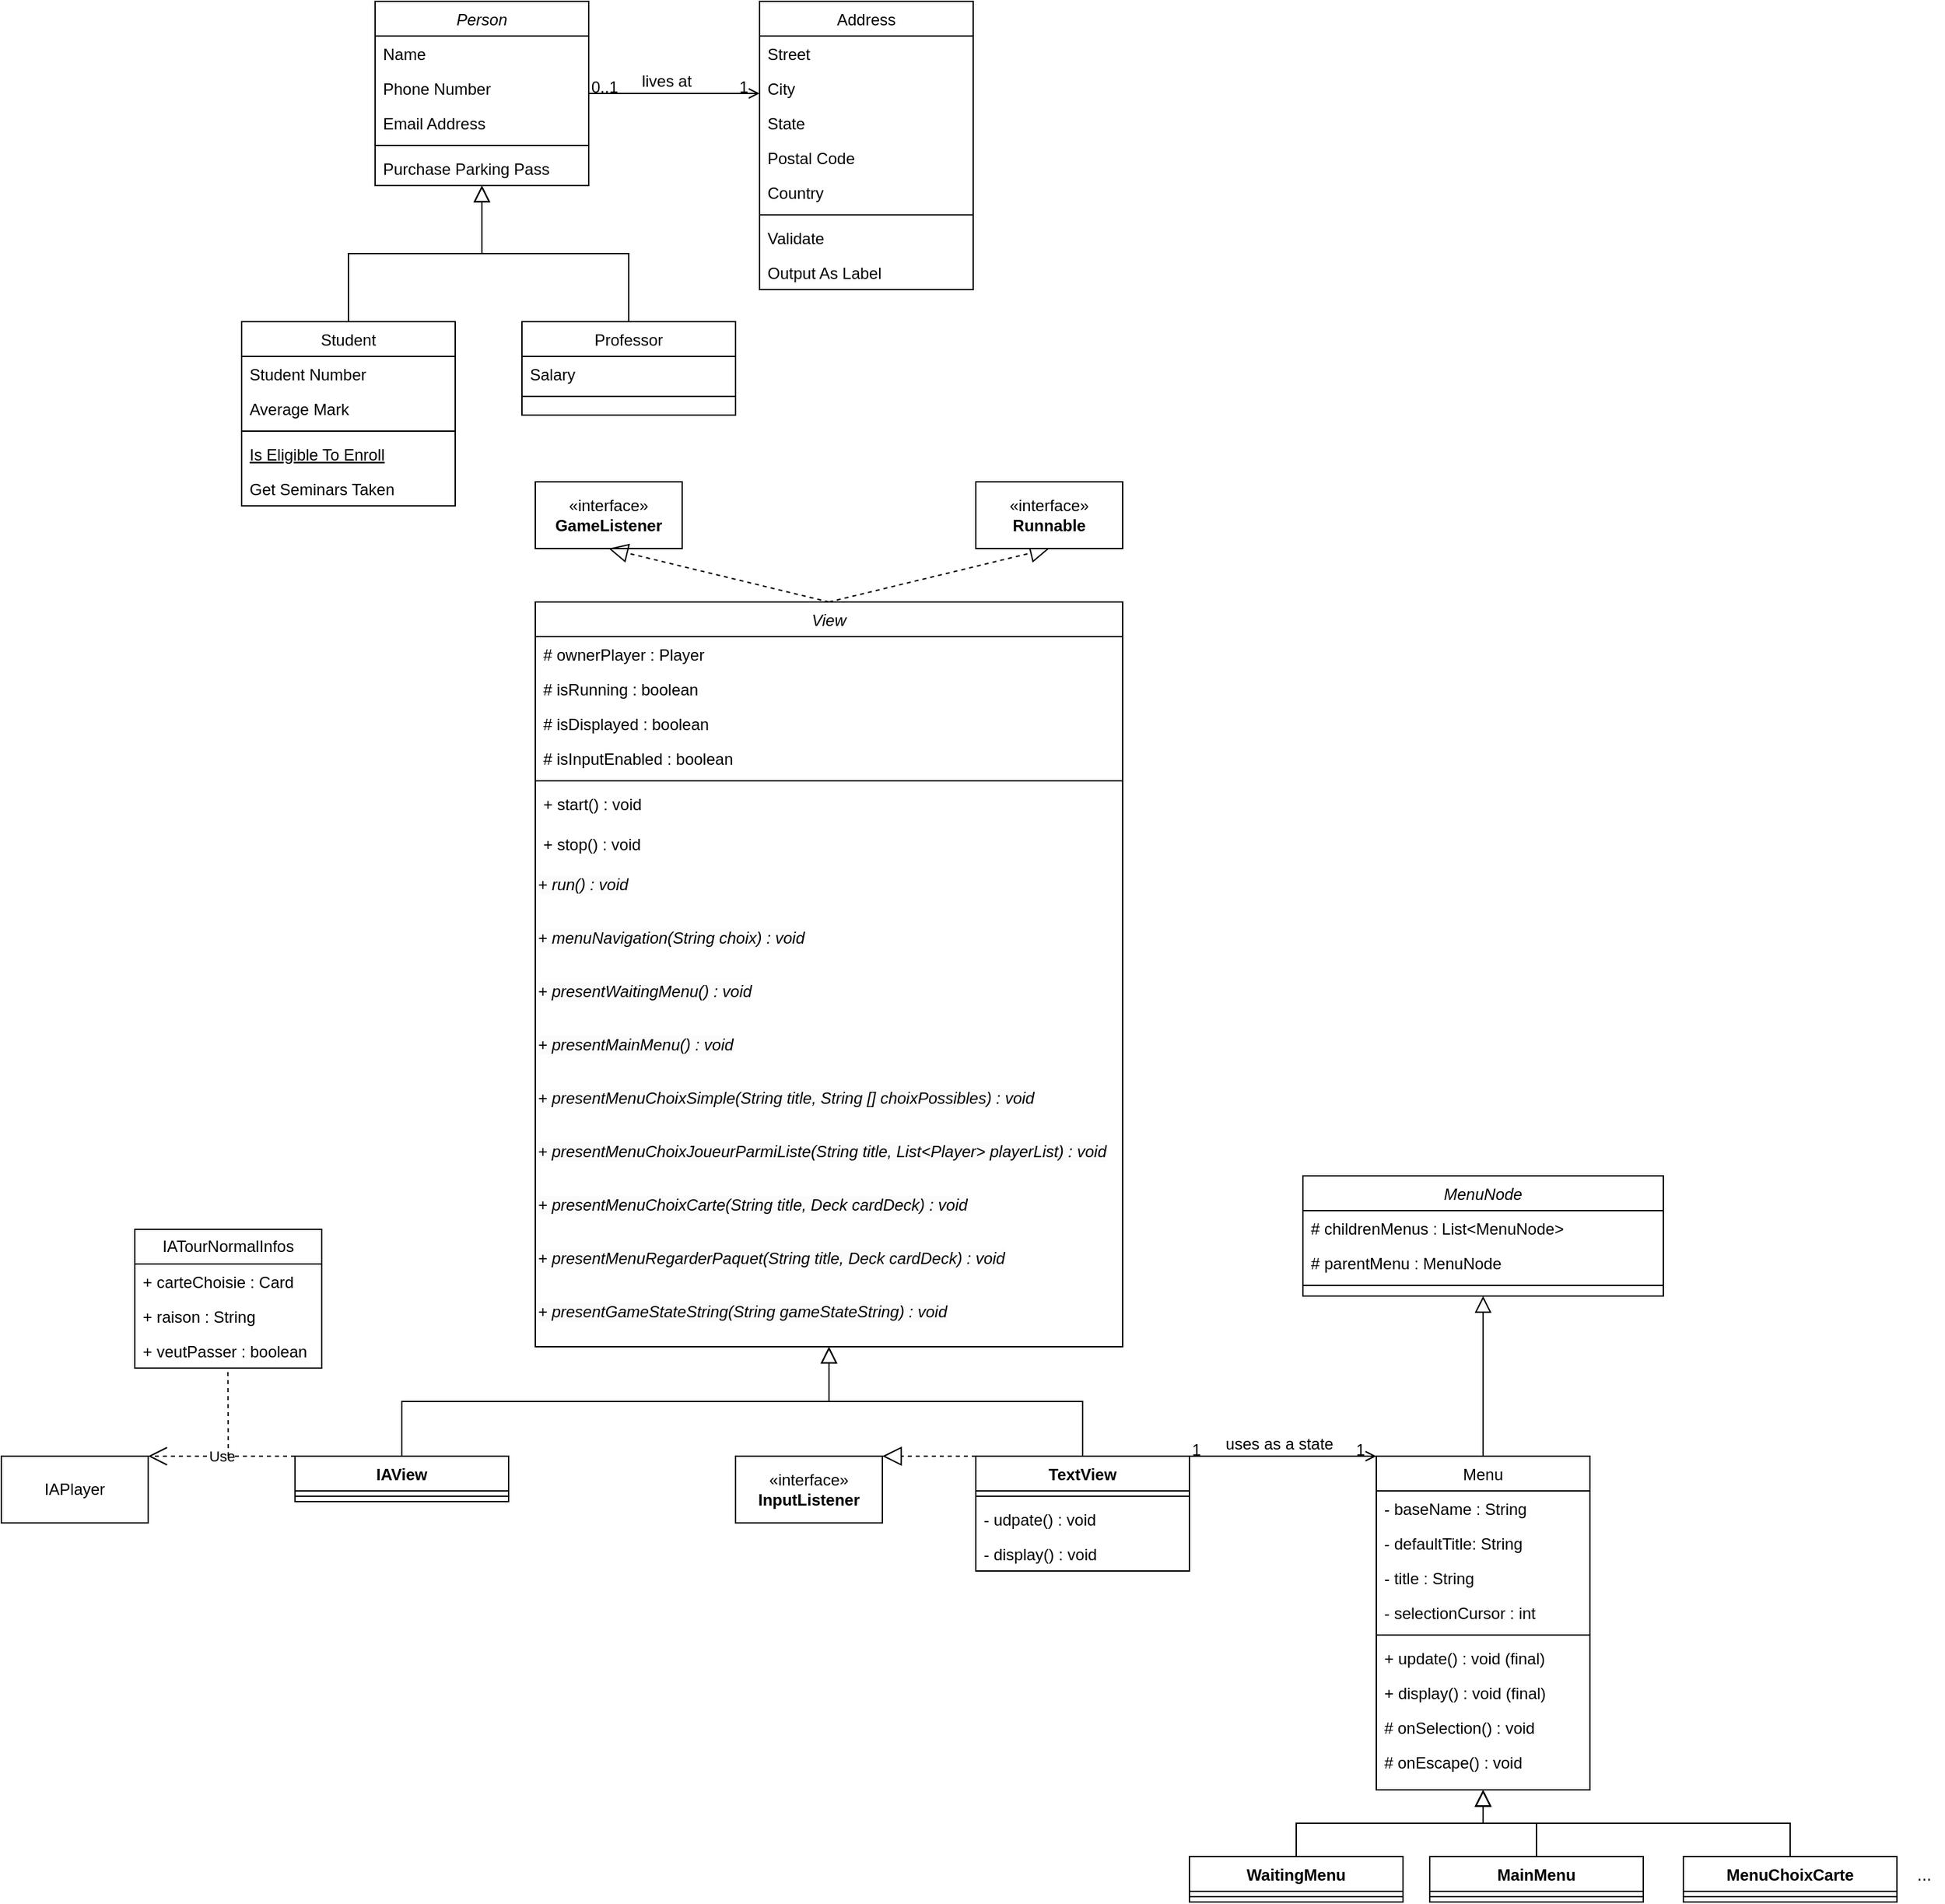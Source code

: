 <mxfile version="22.1.21" type="github">
  <diagram id="C5RBs43oDa-KdzZeNtuy" name="Page-1">
    <mxGraphModel dx="1339" dy="1428" grid="1" gridSize="10" guides="1" tooltips="1" connect="1" arrows="1" fold="1" page="1" pageScale="1" pageWidth="827" pageHeight="1169" math="0" shadow="0">
      <root>
        <mxCell id="WIyWlLk6GJQsqaUBKTNV-0" />
        <mxCell id="WIyWlLk6GJQsqaUBKTNV-1" parent="WIyWlLk6GJQsqaUBKTNV-0" />
        <mxCell id="zkfFHV4jXpPFQw0GAbJ--0" value="Person" style="swimlane;fontStyle=2;align=center;verticalAlign=top;childLayout=stackLayout;horizontal=1;startSize=26;horizontalStack=0;resizeParent=1;resizeLast=0;collapsible=1;marginBottom=0;rounded=0;shadow=0;strokeWidth=1;" parent="WIyWlLk6GJQsqaUBKTNV-1" vertex="1">
          <mxGeometry x="190" y="-250" width="160" height="138" as="geometry">
            <mxRectangle x="230" y="140" width="160" height="26" as="alternateBounds" />
          </mxGeometry>
        </mxCell>
        <mxCell id="zkfFHV4jXpPFQw0GAbJ--1" value="Name" style="text;align=left;verticalAlign=top;spacingLeft=4;spacingRight=4;overflow=hidden;rotatable=0;points=[[0,0.5],[1,0.5]];portConstraint=eastwest;" parent="zkfFHV4jXpPFQw0GAbJ--0" vertex="1">
          <mxGeometry y="26" width="160" height="26" as="geometry" />
        </mxCell>
        <mxCell id="zkfFHV4jXpPFQw0GAbJ--2" value="Phone Number" style="text;align=left;verticalAlign=top;spacingLeft=4;spacingRight=4;overflow=hidden;rotatable=0;points=[[0,0.5],[1,0.5]];portConstraint=eastwest;rounded=0;shadow=0;html=0;" parent="zkfFHV4jXpPFQw0GAbJ--0" vertex="1">
          <mxGeometry y="52" width="160" height="26" as="geometry" />
        </mxCell>
        <mxCell id="zkfFHV4jXpPFQw0GAbJ--3" value="Email Address" style="text;align=left;verticalAlign=top;spacingLeft=4;spacingRight=4;overflow=hidden;rotatable=0;points=[[0,0.5],[1,0.5]];portConstraint=eastwest;rounded=0;shadow=0;html=0;" parent="zkfFHV4jXpPFQw0GAbJ--0" vertex="1">
          <mxGeometry y="78" width="160" height="26" as="geometry" />
        </mxCell>
        <mxCell id="zkfFHV4jXpPFQw0GAbJ--4" value="" style="line;html=1;strokeWidth=1;align=left;verticalAlign=middle;spacingTop=-1;spacingLeft=3;spacingRight=3;rotatable=0;labelPosition=right;points=[];portConstraint=eastwest;" parent="zkfFHV4jXpPFQw0GAbJ--0" vertex="1">
          <mxGeometry y="104" width="160" height="8" as="geometry" />
        </mxCell>
        <mxCell id="zkfFHV4jXpPFQw0GAbJ--5" value="Purchase Parking Pass" style="text;align=left;verticalAlign=top;spacingLeft=4;spacingRight=4;overflow=hidden;rotatable=0;points=[[0,0.5],[1,0.5]];portConstraint=eastwest;" parent="zkfFHV4jXpPFQw0GAbJ--0" vertex="1">
          <mxGeometry y="112" width="160" height="26" as="geometry" />
        </mxCell>
        <mxCell id="zkfFHV4jXpPFQw0GAbJ--6" value="Student" style="swimlane;fontStyle=0;align=center;verticalAlign=top;childLayout=stackLayout;horizontal=1;startSize=26;horizontalStack=0;resizeParent=1;resizeLast=0;collapsible=1;marginBottom=0;rounded=0;shadow=0;strokeWidth=1;" parent="WIyWlLk6GJQsqaUBKTNV-1" vertex="1">
          <mxGeometry x="90" y="-10" width="160" height="138" as="geometry">
            <mxRectangle x="130" y="380" width="160" height="26" as="alternateBounds" />
          </mxGeometry>
        </mxCell>
        <mxCell id="zkfFHV4jXpPFQw0GAbJ--7" value="Student Number" style="text;align=left;verticalAlign=top;spacingLeft=4;spacingRight=4;overflow=hidden;rotatable=0;points=[[0,0.5],[1,0.5]];portConstraint=eastwest;" parent="zkfFHV4jXpPFQw0GAbJ--6" vertex="1">
          <mxGeometry y="26" width="160" height="26" as="geometry" />
        </mxCell>
        <mxCell id="zkfFHV4jXpPFQw0GAbJ--8" value="Average Mark" style="text;align=left;verticalAlign=top;spacingLeft=4;spacingRight=4;overflow=hidden;rotatable=0;points=[[0,0.5],[1,0.5]];portConstraint=eastwest;rounded=0;shadow=0;html=0;" parent="zkfFHV4jXpPFQw0GAbJ--6" vertex="1">
          <mxGeometry y="52" width="160" height="26" as="geometry" />
        </mxCell>
        <mxCell id="zkfFHV4jXpPFQw0GAbJ--9" value="" style="line;html=1;strokeWidth=1;align=left;verticalAlign=middle;spacingTop=-1;spacingLeft=3;spacingRight=3;rotatable=0;labelPosition=right;points=[];portConstraint=eastwest;" parent="zkfFHV4jXpPFQw0GAbJ--6" vertex="1">
          <mxGeometry y="78" width="160" height="8" as="geometry" />
        </mxCell>
        <mxCell id="zkfFHV4jXpPFQw0GAbJ--10" value="Is Eligible To Enroll" style="text;align=left;verticalAlign=top;spacingLeft=4;spacingRight=4;overflow=hidden;rotatable=0;points=[[0,0.5],[1,0.5]];portConstraint=eastwest;fontStyle=4" parent="zkfFHV4jXpPFQw0GAbJ--6" vertex="1">
          <mxGeometry y="86" width="160" height="26" as="geometry" />
        </mxCell>
        <mxCell id="zkfFHV4jXpPFQw0GAbJ--11" value="Get Seminars Taken" style="text;align=left;verticalAlign=top;spacingLeft=4;spacingRight=4;overflow=hidden;rotatable=0;points=[[0,0.5],[1,0.5]];portConstraint=eastwest;" parent="zkfFHV4jXpPFQw0GAbJ--6" vertex="1">
          <mxGeometry y="112" width="160" height="26" as="geometry" />
        </mxCell>
        <mxCell id="zkfFHV4jXpPFQw0GAbJ--12" value="" style="endArrow=block;endSize=10;endFill=0;shadow=0;strokeWidth=1;rounded=0;edgeStyle=elbowEdgeStyle;elbow=vertical;" parent="WIyWlLk6GJQsqaUBKTNV-1" source="zkfFHV4jXpPFQw0GAbJ--6" target="zkfFHV4jXpPFQw0GAbJ--0" edge="1">
          <mxGeometry width="160" relative="1" as="geometry">
            <mxPoint x="170" y="-167" as="sourcePoint" />
            <mxPoint x="170" y="-167" as="targetPoint" />
          </mxGeometry>
        </mxCell>
        <mxCell id="zkfFHV4jXpPFQw0GAbJ--13" value="Professor" style="swimlane;fontStyle=0;align=center;verticalAlign=top;childLayout=stackLayout;horizontal=1;startSize=26;horizontalStack=0;resizeParent=1;resizeLast=0;collapsible=1;marginBottom=0;rounded=0;shadow=0;strokeWidth=1;" parent="WIyWlLk6GJQsqaUBKTNV-1" vertex="1">
          <mxGeometry x="300" y="-10" width="160" height="70" as="geometry">
            <mxRectangle x="340" y="380" width="170" height="26" as="alternateBounds" />
          </mxGeometry>
        </mxCell>
        <mxCell id="zkfFHV4jXpPFQw0GAbJ--14" value="Salary" style="text;align=left;verticalAlign=top;spacingLeft=4;spacingRight=4;overflow=hidden;rotatable=0;points=[[0,0.5],[1,0.5]];portConstraint=eastwest;" parent="zkfFHV4jXpPFQw0GAbJ--13" vertex="1">
          <mxGeometry y="26" width="160" height="26" as="geometry" />
        </mxCell>
        <mxCell id="zkfFHV4jXpPFQw0GAbJ--15" value="" style="line;html=1;strokeWidth=1;align=left;verticalAlign=middle;spacingTop=-1;spacingLeft=3;spacingRight=3;rotatable=0;labelPosition=right;points=[];portConstraint=eastwest;" parent="zkfFHV4jXpPFQw0GAbJ--13" vertex="1">
          <mxGeometry y="52" width="160" height="8" as="geometry" />
        </mxCell>
        <mxCell id="zkfFHV4jXpPFQw0GAbJ--16" value="" style="endArrow=block;endSize=10;endFill=0;shadow=0;strokeWidth=1;rounded=0;edgeStyle=elbowEdgeStyle;elbow=vertical;" parent="WIyWlLk6GJQsqaUBKTNV-1" source="zkfFHV4jXpPFQw0GAbJ--13" target="zkfFHV4jXpPFQw0GAbJ--0" edge="1">
          <mxGeometry width="160" relative="1" as="geometry">
            <mxPoint x="180" y="3" as="sourcePoint" />
            <mxPoint x="280" y="-99" as="targetPoint" />
          </mxGeometry>
        </mxCell>
        <mxCell id="zkfFHV4jXpPFQw0GAbJ--17" value="Address" style="swimlane;fontStyle=0;align=center;verticalAlign=top;childLayout=stackLayout;horizontal=1;startSize=26;horizontalStack=0;resizeParent=1;resizeLast=0;collapsible=1;marginBottom=0;rounded=0;shadow=0;strokeWidth=1;" parent="WIyWlLk6GJQsqaUBKTNV-1" vertex="1">
          <mxGeometry x="478" y="-250" width="160" height="216" as="geometry">
            <mxRectangle x="508" y="120" width="160" height="26" as="alternateBounds" />
          </mxGeometry>
        </mxCell>
        <mxCell id="zkfFHV4jXpPFQw0GAbJ--18" value="Street" style="text;align=left;verticalAlign=top;spacingLeft=4;spacingRight=4;overflow=hidden;rotatable=0;points=[[0,0.5],[1,0.5]];portConstraint=eastwest;" parent="zkfFHV4jXpPFQw0GAbJ--17" vertex="1">
          <mxGeometry y="26" width="160" height="26" as="geometry" />
        </mxCell>
        <mxCell id="zkfFHV4jXpPFQw0GAbJ--19" value="City" style="text;align=left;verticalAlign=top;spacingLeft=4;spacingRight=4;overflow=hidden;rotatable=0;points=[[0,0.5],[1,0.5]];portConstraint=eastwest;rounded=0;shadow=0;html=0;" parent="zkfFHV4jXpPFQw0GAbJ--17" vertex="1">
          <mxGeometry y="52" width="160" height="26" as="geometry" />
        </mxCell>
        <mxCell id="zkfFHV4jXpPFQw0GAbJ--20" value="State" style="text;align=left;verticalAlign=top;spacingLeft=4;spacingRight=4;overflow=hidden;rotatable=0;points=[[0,0.5],[1,0.5]];portConstraint=eastwest;rounded=0;shadow=0;html=0;" parent="zkfFHV4jXpPFQw0GAbJ--17" vertex="1">
          <mxGeometry y="78" width="160" height="26" as="geometry" />
        </mxCell>
        <mxCell id="zkfFHV4jXpPFQw0GAbJ--21" value="Postal Code" style="text;align=left;verticalAlign=top;spacingLeft=4;spacingRight=4;overflow=hidden;rotatable=0;points=[[0,0.5],[1,0.5]];portConstraint=eastwest;rounded=0;shadow=0;html=0;" parent="zkfFHV4jXpPFQw0GAbJ--17" vertex="1">
          <mxGeometry y="104" width="160" height="26" as="geometry" />
        </mxCell>
        <mxCell id="zkfFHV4jXpPFQw0GAbJ--22" value="Country" style="text;align=left;verticalAlign=top;spacingLeft=4;spacingRight=4;overflow=hidden;rotatable=0;points=[[0,0.5],[1,0.5]];portConstraint=eastwest;rounded=0;shadow=0;html=0;" parent="zkfFHV4jXpPFQw0GAbJ--17" vertex="1">
          <mxGeometry y="130" width="160" height="26" as="geometry" />
        </mxCell>
        <mxCell id="zkfFHV4jXpPFQw0GAbJ--23" value="" style="line;html=1;strokeWidth=1;align=left;verticalAlign=middle;spacingTop=-1;spacingLeft=3;spacingRight=3;rotatable=0;labelPosition=right;points=[];portConstraint=eastwest;" parent="zkfFHV4jXpPFQw0GAbJ--17" vertex="1">
          <mxGeometry y="156" width="160" height="8" as="geometry" />
        </mxCell>
        <mxCell id="zkfFHV4jXpPFQw0GAbJ--24" value="Validate" style="text;align=left;verticalAlign=top;spacingLeft=4;spacingRight=4;overflow=hidden;rotatable=0;points=[[0,0.5],[1,0.5]];portConstraint=eastwest;" parent="zkfFHV4jXpPFQw0GAbJ--17" vertex="1">
          <mxGeometry y="164" width="160" height="26" as="geometry" />
        </mxCell>
        <mxCell id="zkfFHV4jXpPFQw0GAbJ--25" value="Output As Label" style="text;align=left;verticalAlign=top;spacingLeft=4;spacingRight=4;overflow=hidden;rotatable=0;points=[[0,0.5],[1,0.5]];portConstraint=eastwest;" parent="zkfFHV4jXpPFQw0GAbJ--17" vertex="1">
          <mxGeometry y="190" width="160" height="26" as="geometry" />
        </mxCell>
        <mxCell id="zkfFHV4jXpPFQw0GAbJ--26" value="" style="endArrow=open;shadow=0;strokeWidth=1;rounded=0;endFill=1;edgeStyle=elbowEdgeStyle;elbow=vertical;" parent="WIyWlLk6GJQsqaUBKTNV-1" source="zkfFHV4jXpPFQw0GAbJ--0" target="zkfFHV4jXpPFQw0GAbJ--17" edge="1">
          <mxGeometry x="0.5" y="41" relative="1" as="geometry">
            <mxPoint x="350" y="-178" as="sourcePoint" />
            <mxPoint x="510" y="-178" as="targetPoint" />
            <mxPoint x="-40" y="32" as="offset" />
          </mxGeometry>
        </mxCell>
        <mxCell id="zkfFHV4jXpPFQw0GAbJ--27" value="0..1" style="resizable=0;align=left;verticalAlign=bottom;labelBackgroundColor=none;fontSize=12;" parent="zkfFHV4jXpPFQw0GAbJ--26" connectable="0" vertex="1">
          <mxGeometry x="-1" relative="1" as="geometry">
            <mxPoint y="4" as="offset" />
          </mxGeometry>
        </mxCell>
        <mxCell id="zkfFHV4jXpPFQw0GAbJ--28" value="1" style="resizable=0;align=right;verticalAlign=bottom;labelBackgroundColor=none;fontSize=12;" parent="zkfFHV4jXpPFQw0GAbJ--26" connectable="0" vertex="1">
          <mxGeometry x="1" relative="1" as="geometry">
            <mxPoint x="-7" y="4" as="offset" />
          </mxGeometry>
        </mxCell>
        <mxCell id="zkfFHV4jXpPFQw0GAbJ--29" value="lives at" style="text;html=1;resizable=0;points=[];;align=center;verticalAlign=middle;labelBackgroundColor=none;rounded=0;shadow=0;strokeWidth=1;fontSize=12;" parent="zkfFHV4jXpPFQw0GAbJ--26" vertex="1" connectable="0">
          <mxGeometry x="0.5" y="49" relative="1" as="geometry">
            <mxPoint x="-38" y="40" as="offset" />
          </mxGeometry>
        </mxCell>
        <mxCell id="An23495SZsUz7m05WJFP-15" value="View" style="swimlane;fontStyle=2;align=center;verticalAlign=top;childLayout=stackLayout;horizontal=1;startSize=26;horizontalStack=0;resizeParent=1;resizeLast=0;collapsible=1;marginBottom=0;rounded=0;shadow=0;strokeWidth=1;" vertex="1" parent="WIyWlLk6GJQsqaUBKTNV-1">
          <mxGeometry x="310" y="200" width="440" height="558" as="geometry">
            <mxRectangle x="230" y="140" width="160" height="26" as="alternateBounds" />
          </mxGeometry>
        </mxCell>
        <mxCell id="An23495SZsUz7m05WJFP-16" value="# ownerPlayer : Player" style="text;align=left;verticalAlign=top;spacingLeft=4;spacingRight=4;overflow=hidden;rotatable=0;points=[[0,0.5],[1,0.5]];portConstraint=eastwest;" vertex="1" parent="An23495SZsUz7m05WJFP-15">
          <mxGeometry y="26" width="440" height="26" as="geometry" />
        </mxCell>
        <mxCell id="An23495SZsUz7m05WJFP-17" value="# isRunning : boolean&#xa;" style="text;align=left;verticalAlign=top;spacingLeft=4;spacingRight=4;overflow=hidden;rotatable=0;points=[[0,0.5],[1,0.5]];portConstraint=eastwest;rounded=0;shadow=0;html=0;" vertex="1" parent="An23495SZsUz7m05WJFP-15">
          <mxGeometry y="52" width="440" height="26" as="geometry" />
        </mxCell>
        <mxCell id="An23495SZsUz7m05WJFP-18" value="# isDisplayed : boolean" style="text;align=left;verticalAlign=top;spacingLeft=4;spacingRight=4;overflow=hidden;rotatable=0;points=[[0,0.5],[1,0.5]];portConstraint=eastwest;rounded=0;shadow=0;html=0;" vertex="1" parent="An23495SZsUz7m05WJFP-15">
          <mxGeometry y="78" width="440" height="26" as="geometry" />
        </mxCell>
        <mxCell id="An23495SZsUz7m05WJFP-26" value="# isInputEnabled : boolean" style="text;align=left;verticalAlign=top;spacingLeft=4;spacingRight=4;overflow=hidden;rotatable=0;points=[[0,0.5],[1,0.5]];portConstraint=eastwest;rounded=0;shadow=0;html=0;" vertex="1" parent="An23495SZsUz7m05WJFP-15">
          <mxGeometry y="104" width="440" height="26" as="geometry" />
        </mxCell>
        <mxCell id="An23495SZsUz7m05WJFP-19" value="" style="line;html=1;strokeWidth=1;align=left;verticalAlign=middle;spacingTop=-1;spacingLeft=3;spacingRight=3;rotatable=0;labelPosition=right;points=[];portConstraint=eastwest;" vertex="1" parent="An23495SZsUz7m05WJFP-15">
          <mxGeometry y="130" width="440" height="8" as="geometry" />
        </mxCell>
        <mxCell id="An23495SZsUz7m05WJFP-20" value="+ start() : void" style="text;align=left;verticalAlign=top;spacingLeft=4;spacingRight=4;overflow=hidden;rotatable=0;points=[[0,0.5],[1,0.5]];portConstraint=eastwest;" vertex="1" parent="An23495SZsUz7m05WJFP-15">
          <mxGeometry y="138" width="440" height="30" as="geometry" />
        </mxCell>
        <mxCell id="An23495SZsUz7m05WJFP-27" value="+ stop() : void" style="text;align=left;verticalAlign=top;spacingLeft=4;spacingRight=4;overflow=hidden;rotatable=0;points=[[0,0.5],[1,0.5]];portConstraint=eastwest;" vertex="1" parent="An23495SZsUz7m05WJFP-15">
          <mxGeometry y="168" width="440" height="30" as="geometry" />
        </mxCell>
        <mxCell id="An23495SZsUz7m05WJFP-28" value="&lt;span style=&quot;color: rgb(0, 0, 0); font-family: Helvetica; font-size: 12px; font-variant-ligatures: normal; font-variant-caps: normal; font-weight: 400; letter-spacing: normal; orphans: 2; text-align: left; text-indent: 0px; text-transform: none; widows: 2; word-spacing: 0px; -webkit-text-stroke-width: 0px; background-color: rgb(251, 251, 251); text-decoration-thickness: initial; text-decoration-style: initial; text-decoration-color: initial; float: none; display: inline !important;&quot;&gt;&lt;i&gt;+ run() : void&lt;/i&gt;&lt;/span&gt;" style="text;whiteSpace=wrap;html=1;" vertex="1" parent="An23495SZsUz7m05WJFP-15">
          <mxGeometry y="198" width="440" height="40" as="geometry" />
        </mxCell>
        <mxCell id="An23495SZsUz7m05WJFP-29" value="&lt;span style=&quot;color: rgb(0, 0, 0); font-family: Helvetica; font-size: 12px; font-variant-ligatures: normal; font-variant-caps: normal; font-weight: 400; letter-spacing: normal; orphans: 2; text-align: left; text-indent: 0px; text-transform: none; widows: 2; word-spacing: 0px; -webkit-text-stroke-width: 0px; background-color: rgb(251, 251, 251); text-decoration-thickness: initial; text-decoration-style: initial; text-decoration-color: initial; float: none; display: inline !important;&quot;&gt;&lt;i&gt;+ menuNavigation(String choix) :&amp;nbsp;void&lt;/i&gt;&lt;/span&gt;" style="text;whiteSpace=wrap;html=1;" vertex="1" parent="An23495SZsUz7m05WJFP-15">
          <mxGeometry y="238" width="440" height="40" as="geometry" />
        </mxCell>
        <mxCell id="An23495SZsUz7m05WJFP-30" value="&lt;span style=&quot;color: rgb(0, 0, 0); font-family: Helvetica; font-size: 12px; font-variant-ligatures: normal; font-variant-caps: normal; font-weight: 400; letter-spacing: normal; orphans: 2; text-align: left; text-indent: 0px; text-transform: none; widows: 2; word-spacing: 0px; -webkit-text-stroke-width: 0px; background-color: rgb(251, 251, 251); text-decoration-thickness: initial; text-decoration-style: initial; text-decoration-color: initial; float: none; display: inline !important;&quot;&gt;&lt;i&gt;+ presentWaitingMenu() :&amp;nbsp;void&lt;/i&gt;&lt;/span&gt;" style="text;whiteSpace=wrap;html=1;" vertex="1" parent="An23495SZsUz7m05WJFP-15">
          <mxGeometry y="278" width="440" height="40" as="geometry" />
        </mxCell>
        <mxCell id="An23495SZsUz7m05WJFP-31" value="&lt;span style=&quot;color: rgb(0, 0, 0); font-family: Helvetica; font-size: 12px; font-variant-ligatures: normal; font-variant-caps: normal; font-weight: 400; letter-spacing: normal; orphans: 2; text-align: left; text-indent: 0px; text-transform: none; widows: 2; word-spacing: 0px; -webkit-text-stroke-width: 0px; background-color: rgb(251, 251, 251); text-decoration-thickness: initial; text-decoration-style: initial; text-decoration-color: initial; float: none; display: inline !important;&quot;&gt;&lt;i&gt;+ presentMainMenu() :&amp;nbsp;void&lt;/i&gt;&lt;/span&gt;" style="text;whiteSpace=wrap;html=1;" vertex="1" parent="An23495SZsUz7m05WJFP-15">
          <mxGeometry y="318" width="440" height="40" as="geometry" />
        </mxCell>
        <mxCell id="An23495SZsUz7m05WJFP-32" value="&lt;span style=&quot;color: rgb(0, 0, 0); font-family: Helvetica; font-size: 12px; font-variant-ligatures: normal; font-variant-caps: normal; font-weight: 400; letter-spacing: normal; orphans: 2; text-align: left; text-indent: 0px; text-transform: none; widows: 2; word-spacing: 0px; -webkit-text-stroke-width: 0px; background-color: rgb(251, 251, 251); text-decoration-thickness: initial; text-decoration-style: initial; text-decoration-color: initial; float: none; display: inline !important;&quot;&gt;&lt;i&gt;+ presentMenuChoixSimple(String title, String [] choixPossibles) :&amp;nbsp;void&lt;/i&gt;&lt;/span&gt;" style="text;whiteSpace=wrap;html=1;" vertex="1" parent="An23495SZsUz7m05WJFP-15">
          <mxGeometry y="358" width="440" height="40" as="geometry" />
        </mxCell>
        <mxCell id="An23495SZsUz7m05WJFP-33" value="&lt;span style=&quot;color: rgb(0, 0, 0); font-family: Helvetica; font-size: 12px; font-variant-ligatures: normal; font-variant-caps: normal; font-weight: 400; letter-spacing: normal; orphans: 2; text-align: left; text-indent: 0px; text-transform: none; widows: 2; word-spacing: 0px; -webkit-text-stroke-width: 0px; background-color: rgb(251, 251, 251); text-decoration-thickness: initial; text-decoration-style: initial; text-decoration-color: initial; float: none; display: inline !important;&quot;&gt;&lt;i&gt;+ presentMenuChoixJoueurParmiListe(String title, List&amp;lt;Player&amp;gt; playerList) :&amp;nbsp;void&lt;/i&gt;&lt;/span&gt;" style="text;whiteSpace=wrap;html=1;" vertex="1" parent="An23495SZsUz7m05WJFP-15">
          <mxGeometry y="398" width="440" height="40" as="geometry" />
        </mxCell>
        <mxCell id="An23495SZsUz7m05WJFP-34" value="&lt;span style=&quot;color: rgb(0, 0, 0); font-family: Helvetica; font-size: 12px; font-variant-ligatures: normal; font-variant-caps: normal; font-weight: 400; letter-spacing: normal; orphans: 2; text-align: left; text-indent: 0px; text-transform: none; widows: 2; word-spacing: 0px; -webkit-text-stroke-width: 0px; background-color: rgb(251, 251, 251); text-decoration-thickness: initial; text-decoration-style: initial; text-decoration-color: initial; float: none; display: inline !important;&quot;&gt;&lt;i&gt;+ presentMenuChoixCarte(String title, Deck cardDeck) :&amp;nbsp;void&lt;/i&gt;&lt;/span&gt;" style="text;whiteSpace=wrap;html=1;" vertex="1" parent="An23495SZsUz7m05WJFP-15">
          <mxGeometry y="438" width="440" height="40" as="geometry" />
        </mxCell>
        <mxCell id="An23495SZsUz7m05WJFP-35" value="&lt;span style=&quot;color: rgb(0, 0, 0); font-family: Helvetica; font-size: 12px; font-variant-ligatures: normal; font-variant-caps: normal; font-weight: 400; letter-spacing: normal; orphans: 2; text-align: left; text-indent: 0px; text-transform: none; widows: 2; word-spacing: 0px; -webkit-text-stroke-width: 0px; background-color: rgb(251, 251, 251); text-decoration-thickness: initial; text-decoration-style: initial; text-decoration-color: initial; float: none; display: inline !important;&quot;&gt;&lt;i&gt;+ presentMenuRegarderPaquet(String title, Deck cardDeck) :&amp;nbsp;void&lt;/i&gt;&lt;/span&gt;" style="text;whiteSpace=wrap;html=1;" vertex="1" parent="An23495SZsUz7m05WJFP-15">
          <mxGeometry y="478" width="440" height="40" as="geometry" />
        </mxCell>
        <mxCell id="An23495SZsUz7m05WJFP-36" value="&lt;span style=&quot;color: rgb(0, 0, 0); font-family: Helvetica; font-size: 12px; font-variant-ligatures: normal; font-variant-caps: normal; font-weight: 400; letter-spacing: normal; orphans: 2; text-align: left; text-indent: 0px; text-transform: none; widows: 2; word-spacing: 0px; -webkit-text-stroke-width: 0px; background-color: rgb(251, 251, 251); text-decoration-thickness: initial; text-decoration-style: initial; text-decoration-color: initial; float: none; display: inline !important;&quot;&gt;&lt;i&gt;+ presentGameStateString(String gameStateString) :&amp;nbsp;void&lt;/i&gt;&lt;/span&gt;" style="text;whiteSpace=wrap;html=1;" vertex="1" parent="An23495SZsUz7m05WJFP-15">
          <mxGeometry y="518" width="440" height="40" as="geometry" />
        </mxCell>
        <mxCell id="An23495SZsUz7m05WJFP-38" value="" style="endArrow=block;dashed=1;endFill=0;endSize=12;html=1;rounded=0;exitX=0.5;exitY=0;exitDx=0;exitDy=0;entryX=0.5;entryY=1;entryDx=0;entryDy=0;" edge="1" parent="WIyWlLk6GJQsqaUBKTNV-1" source="An23495SZsUz7m05WJFP-15" target="An23495SZsUz7m05WJFP-40">
          <mxGeometry width="160" relative="1" as="geometry">
            <mxPoint x="610" y="350" as="sourcePoint" />
            <mxPoint x="770" y="350" as="targetPoint" />
          </mxGeometry>
        </mxCell>
        <mxCell id="An23495SZsUz7m05WJFP-39" value="«interface»&lt;br&gt;&lt;b&gt;GameListener&lt;/b&gt;" style="html=1;whiteSpace=wrap;" vertex="1" parent="WIyWlLk6GJQsqaUBKTNV-1">
          <mxGeometry x="310" y="110" width="110" height="50" as="geometry" />
        </mxCell>
        <mxCell id="An23495SZsUz7m05WJFP-40" value="«interface»&lt;br&gt;&lt;b&gt;Runnable&lt;/b&gt;" style="html=1;whiteSpace=wrap;" vertex="1" parent="WIyWlLk6GJQsqaUBKTNV-1">
          <mxGeometry x="640" y="110" width="110" height="50" as="geometry" />
        </mxCell>
        <mxCell id="An23495SZsUz7m05WJFP-41" value="" style="endArrow=block;dashed=1;endFill=0;endSize=12;html=1;rounded=0;exitX=0.5;exitY=0;exitDx=0;exitDy=0;entryX=0.5;entryY=1;entryDx=0;entryDy=0;" edge="1" parent="WIyWlLk6GJQsqaUBKTNV-1" source="An23495SZsUz7m05WJFP-15" target="An23495SZsUz7m05WJFP-39">
          <mxGeometry width="160" relative="1" as="geometry">
            <mxPoint x="475" y="210" as="sourcePoint" />
            <mxPoint x="575" y="170" as="targetPoint" />
          </mxGeometry>
        </mxCell>
        <mxCell id="An23495SZsUz7m05WJFP-42" value="IAView" style="swimlane;fontStyle=1;align=center;verticalAlign=top;childLayout=stackLayout;horizontal=1;startSize=26;horizontalStack=0;resizeParent=1;resizeParentMax=0;resizeLast=0;collapsible=1;marginBottom=0;whiteSpace=wrap;html=1;" vertex="1" parent="WIyWlLk6GJQsqaUBKTNV-1">
          <mxGeometry x="130" y="840" width="160" height="34" as="geometry" />
        </mxCell>
        <mxCell id="An23495SZsUz7m05WJFP-44" value="" style="line;strokeWidth=1;fillColor=none;align=left;verticalAlign=middle;spacingTop=-1;spacingLeft=3;spacingRight=3;rotatable=0;labelPosition=right;points=[];portConstraint=eastwest;strokeColor=inherit;" vertex="1" parent="An23495SZsUz7m05WJFP-42">
          <mxGeometry y="26" width="160" height="8" as="geometry" />
        </mxCell>
        <mxCell id="An23495SZsUz7m05WJFP-46" value="" style="endArrow=block;endSize=10;endFill=0;shadow=0;strokeWidth=1;rounded=0;edgeStyle=elbowEdgeStyle;elbow=vertical;exitX=0.5;exitY=0;exitDx=0;exitDy=0;entryX=0.5;entryY=1;entryDx=0;entryDy=0;" edge="1" parent="WIyWlLk6GJQsqaUBKTNV-1" source="An23495SZsUz7m05WJFP-42" target="An23495SZsUz7m05WJFP-36">
          <mxGeometry width="160" relative="1" as="geometry">
            <mxPoint x="230" y="810" as="sourcePoint" />
            <mxPoint x="130" y="738" as="targetPoint" />
          </mxGeometry>
        </mxCell>
        <mxCell id="An23495SZsUz7m05WJFP-48" value="Use" style="endArrow=open;endSize=12;dashed=1;html=1;rounded=0;exitX=0;exitY=0;exitDx=0;exitDy=0;entryX=1;entryY=0;entryDx=0;entryDy=0;" edge="1" parent="WIyWlLk6GJQsqaUBKTNV-1" source="An23495SZsUz7m05WJFP-42" target="An23495SZsUz7m05WJFP-49">
          <mxGeometry width="160" relative="1" as="geometry">
            <mxPoint x="104.08" y="972.274" as="sourcePoint" />
            <mxPoint x="10.0" y="970" as="targetPoint" />
          </mxGeometry>
        </mxCell>
        <mxCell id="An23495SZsUz7m05WJFP-49" value="IAPlayer" style="html=1;whiteSpace=wrap;" vertex="1" parent="WIyWlLk6GJQsqaUBKTNV-1">
          <mxGeometry x="-90" y="840" width="110" height="50" as="geometry" />
        </mxCell>
        <mxCell id="An23495SZsUz7m05WJFP-50" value="IATourNormalInfos" style="swimlane;fontStyle=0;childLayout=stackLayout;horizontal=1;startSize=26;fillColor=none;horizontalStack=0;resizeParent=1;resizeParentMax=0;resizeLast=0;collapsible=1;marginBottom=0;whiteSpace=wrap;html=1;" vertex="1" parent="WIyWlLk6GJQsqaUBKTNV-1">
          <mxGeometry x="10" y="670" width="140" height="104" as="geometry" />
        </mxCell>
        <mxCell id="An23495SZsUz7m05WJFP-51" value="+ carteChoisie : Card" style="text;strokeColor=none;fillColor=none;align=left;verticalAlign=top;spacingLeft=4;spacingRight=4;overflow=hidden;rotatable=0;points=[[0,0.5],[1,0.5]];portConstraint=eastwest;whiteSpace=wrap;html=1;" vertex="1" parent="An23495SZsUz7m05WJFP-50">
          <mxGeometry y="26" width="140" height="26" as="geometry" />
        </mxCell>
        <mxCell id="An23495SZsUz7m05WJFP-52" value="+ raison : String" style="text;strokeColor=none;fillColor=none;align=left;verticalAlign=top;spacingLeft=4;spacingRight=4;overflow=hidden;rotatable=0;points=[[0,0.5],[1,0.5]];portConstraint=eastwest;whiteSpace=wrap;html=1;" vertex="1" parent="An23495SZsUz7m05WJFP-50">
          <mxGeometry y="52" width="140" height="26" as="geometry" />
        </mxCell>
        <mxCell id="An23495SZsUz7m05WJFP-53" value="+ veutPasser : boolean" style="text;strokeColor=none;fillColor=none;align=left;verticalAlign=top;spacingLeft=4;spacingRight=4;overflow=hidden;rotatable=0;points=[[0,0.5],[1,0.5]];portConstraint=eastwest;whiteSpace=wrap;html=1;" vertex="1" parent="An23495SZsUz7m05WJFP-50">
          <mxGeometry y="78" width="140" height="26" as="geometry" />
        </mxCell>
        <mxCell id="An23495SZsUz7m05WJFP-54" value="" style="endArrow=none;dashed=1;html=1;rounded=0;entryX=0.498;entryY=1.071;entryDx=0;entryDy=0;entryPerimeter=0;" edge="1" parent="WIyWlLk6GJQsqaUBKTNV-1" target="An23495SZsUz7m05WJFP-53">
          <mxGeometry width="50" height="50" relative="1" as="geometry">
            <mxPoint x="80" y="840" as="sourcePoint" />
            <mxPoint x="330" y="860" as="targetPoint" />
          </mxGeometry>
        </mxCell>
        <mxCell id="An23495SZsUz7m05WJFP-55" value="TextView" style="swimlane;fontStyle=1;align=center;verticalAlign=top;childLayout=stackLayout;horizontal=1;startSize=26;horizontalStack=0;resizeParent=1;resizeParentMax=0;resizeLast=0;collapsible=1;marginBottom=0;whiteSpace=wrap;html=1;" vertex="1" parent="WIyWlLk6GJQsqaUBKTNV-1">
          <mxGeometry x="640" y="840" width="160" height="86" as="geometry" />
        </mxCell>
        <mxCell id="An23495SZsUz7m05WJFP-57" value="" style="line;strokeWidth=1;fillColor=none;align=left;verticalAlign=middle;spacingTop=-1;spacingLeft=3;spacingRight=3;rotatable=0;labelPosition=right;points=[];portConstraint=eastwest;strokeColor=inherit;" vertex="1" parent="An23495SZsUz7m05WJFP-55">
          <mxGeometry y="26" width="160" height="8" as="geometry" />
        </mxCell>
        <mxCell id="An23495SZsUz7m05WJFP-63" value="- udpate() : void" style="text;strokeColor=none;fillColor=none;align=left;verticalAlign=top;spacingLeft=4;spacingRight=4;overflow=hidden;rotatable=0;points=[[0,0.5],[1,0.5]];portConstraint=eastwest;whiteSpace=wrap;html=1;" vertex="1" parent="An23495SZsUz7m05WJFP-55">
          <mxGeometry y="34" width="160" height="26" as="geometry" />
        </mxCell>
        <mxCell id="An23495SZsUz7m05WJFP-64" value="- display() : void" style="text;strokeColor=none;fillColor=none;align=left;verticalAlign=top;spacingLeft=4;spacingRight=4;overflow=hidden;rotatable=0;points=[[0,0.5],[1,0.5]];portConstraint=eastwest;whiteSpace=wrap;html=1;" vertex="1" parent="An23495SZsUz7m05WJFP-55">
          <mxGeometry y="60" width="160" height="26" as="geometry" />
        </mxCell>
        <mxCell id="An23495SZsUz7m05WJFP-59" value="" style="endArrow=block;endSize=10;endFill=0;shadow=0;strokeWidth=1;rounded=0;edgeStyle=elbowEdgeStyle;elbow=vertical;exitX=0.5;exitY=0;exitDx=0;exitDy=0;entryX=0.5;entryY=1;entryDx=0;entryDy=0;" edge="1" parent="WIyWlLk6GJQsqaUBKTNV-1" source="An23495SZsUz7m05WJFP-55" target="An23495SZsUz7m05WJFP-36">
          <mxGeometry width="160" relative="1" as="geometry">
            <mxPoint x="220" y="850" as="sourcePoint" />
            <mxPoint x="540" y="768" as="targetPoint" />
          </mxGeometry>
        </mxCell>
        <mxCell id="An23495SZsUz7m05WJFP-60" value="«interface»&lt;br&gt;&lt;b&gt;InputListener&lt;/b&gt;" style="html=1;whiteSpace=wrap;" vertex="1" parent="WIyWlLk6GJQsqaUBKTNV-1">
          <mxGeometry x="460" y="840" width="110" height="50" as="geometry" />
        </mxCell>
        <mxCell id="An23495SZsUz7m05WJFP-61" value="" style="endArrow=block;dashed=1;endFill=0;endSize=12;html=1;rounded=0;exitX=0;exitY=0;exitDx=0;exitDy=0;entryX=1;entryY=0;entryDx=0;entryDy=0;" edge="1" parent="WIyWlLk6GJQsqaUBKTNV-1" source="An23495SZsUz7m05WJFP-55" target="An23495SZsUz7m05WJFP-60">
          <mxGeometry width="160" relative="1" as="geometry">
            <mxPoint x="790" y="910" as="sourcePoint" />
            <mxPoint x="950" y="910" as="targetPoint" />
          </mxGeometry>
        </mxCell>
        <mxCell id="An23495SZsUz7m05WJFP-65" value="Menu" style="swimlane;fontStyle=0;align=center;verticalAlign=top;childLayout=stackLayout;horizontal=1;startSize=26;horizontalStack=0;resizeParent=1;resizeLast=0;collapsible=1;marginBottom=0;rounded=0;shadow=0;strokeWidth=1;" vertex="1" parent="WIyWlLk6GJQsqaUBKTNV-1">
          <mxGeometry x="940" y="840" width="160" height="250" as="geometry">
            <mxRectangle x="130" y="380" width="160" height="26" as="alternateBounds" />
          </mxGeometry>
        </mxCell>
        <mxCell id="An23495SZsUz7m05WJFP-66" value="- baseName : String" style="text;align=left;verticalAlign=top;spacingLeft=4;spacingRight=4;overflow=hidden;rotatable=0;points=[[0,0.5],[1,0.5]];portConstraint=eastwest;" vertex="1" parent="An23495SZsUz7m05WJFP-65">
          <mxGeometry y="26" width="160" height="26" as="geometry" />
        </mxCell>
        <mxCell id="An23495SZsUz7m05WJFP-86" value="- defaultTitle: String" style="text;align=left;verticalAlign=top;spacingLeft=4;spacingRight=4;overflow=hidden;rotatable=0;points=[[0,0.5],[1,0.5]];portConstraint=eastwest;" vertex="1" parent="An23495SZsUz7m05WJFP-65">
          <mxGeometry y="52" width="160" height="26" as="geometry" />
        </mxCell>
        <mxCell id="An23495SZsUz7m05WJFP-87" value="- title : String" style="text;align=left;verticalAlign=top;spacingLeft=4;spacingRight=4;overflow=hidden;rotatable=0;points=[[0,0.5],[1,0.5]];portConstraint=eastwest;" vertex="1" parent="An23495SZsUz7m05WJFP-65">
          <mxGeometry y="78" width="160" height="26" as="geometry" />
        </mxCell>
        <mxCell id="An23495SZsUz7m05WJFP-88" value="- selectionCursor : int" style="text;align=left;verticalAlign=top;spacingLeft=4;spacingRight=4;overflow=hidden;rotatable=0;points=[[0,0.5],[1,0.5]];portConstraint=eastwest;" vertex="1" parent="An23495SZsUz7m05WJFP-65">
          <mxGeometry y="104" width="160" height="26" as="geometry" />
        </mxCell>
        <mxCell id="An23495SZsUz7m05WJFP-68" value="" style="line;html=1;strokeWidth=1;align=left;verticalAlign=middle;spacingTop=-1;spacingLeft=3;spacingRight=3;rotatable=0;labelPosition=right;points=[];portConstraint=eastwest;" vertex="1" parent="An23495SZsUz7m05WJFP-65">
          <mxGeometry y="130" width="160" height="8" as="geometry" />
        </mxCell>
        <mxCell id="An23495SZsUz7m05WJFP-69" value="+ update() : void (final)" style="text;align=left;verticalAlign=top;spacingLeft=4;spacingRight=4;overflow=hidden;rotatable=0;points=[[0,0.5],[1,0.5]];portConstraint=eastwest;fontStyle=0" vertex="1" parent="An23495SZsUz7m05WJFP-65">
          <mxGeometry y="138" width="160" height="26" as="geometry" />
        </mxCell>
        <mxCell id="An23495SZsUz7m05WJFP-89" value="+ display() : void (final)" style="text;align=left;verticalAlign=top;spacingLeft=4;spacingRight=4;overflow=hidden;rotatable=0;points=[[0,0.5],[1,0.5]];portConstraint=eastwest;fontStyle=0" vertex="1" parent="An23495SZsUz7m05WJFP-65">
          <mxGeometry y="164" width="160" height="26" as="geometry" />
        </mxCell>
        <mxCell id="An23495SZsUz7m05WJFP-90" value="# onSelection() : void " style="text;align=left;verticalAlign=top;spacingLeft=4;spacingRight=4;overflow=hidden;rotatable=0;points=[[0,0.5],[1,0.5]];portConstraint=eastwest;fontStyle=0" vertex="1" parent="An23495SZsUz7m05WJFP-65">
          <mxGeometry y="190" width="160" height="26" as="geometry" />
        </mxCell>
        <mxCell id="An23495SZsUz7m05WJFP-91" value="# onEscape() : void " style="text;align=left;verticalAlign=top;spacingLeft=4;spacingRight=4;overflow=hidden;rotatable=0;points=[[0,0.5],[1,0.5]];portConstraint=eastwest;fontStyle=0" vertex="1" parent="An23495SZsUz7m05WJFP-65">
          <mxGeometry y="216" width="160" height="24" as="geometry" />
        </mxCell>
        <mxCell id="An23495SZsUz7m05WJFP-75" value="" style="endArrow=open;shadow=0;strokeWidth=1;rounded=0;endFill=1;edgeStyle=elbowEdgeStyle;elbow=vertical;exitX=1;exitY=0;exitDx=0;exitDy=0;entryX=0;entryY=0;entryDx=0;entryDy=0;" edge="1" parent="WIyWlLk6GJQsqaUBKTNV-1" source="An23495SZsUz7m05WJFP-55" target="An23495SZsUz7m05WJFP-65">
          <mxGeometry x="0.5" y="41" relative="1" as="geometry">
            <mxPoint x="810" y="790.01" as="sourcePoint" />
            <mxPoint x="938" y="790.01" as="targetPoint" />
            <mxPoint x="-40" y="32" as="offset" />
          </mxGeometry>
        </mxCell>
        <mxCell id="An23495SZsUz7m05WJFP-76" value="1" style="resizable=0;align=left;verticalAlign=bottom;labelBackgroundColor=none;fontSize=12;" connectable="0" vertex="1" parent="An23495SZsUz7m05WJFP-75">
          <mxGeometry x="-1" relative="1" as="geometry">
            <mxPoint y="4" as="offset" />
          </mxGeometry>
        </mxCell>
        <mxCell id="An23495SZsUz7m05WJFP-77" value="1" style="resizable=0;align=right;verticalAlign=bottom;labelBackgroundColor=none;fontSize=12;" connectable="0" vertex="1" parent="An23495SZsUz7m05WJFP-75">
          <mxGeometry x="1" relative="1" as="geometry">
            <mxPoint x="-7" y="4" as="offset" />
          </mxGeometry>
        </mxCell>
        <mxCell id="An23495SZsUz7m05WJFP-78" value="uses as a state" style="text;html=1;resizable=0;points=[];;align=center;verticalAlign=middle;labelBackgroundColor=none;rounded=0;shadow=0;strokeWidth=1;fontSize=12;" vertex="1" connectable="0" parent="An23495SZsUz7m05WJFP-75">
          <mxGeometry x="0.5" y="49" relative="1" as="geometry">
            <mxPoint x="-38" y="40" as="offset" />
          </mxGeometry>
        </mxCell>
        <mxCell id="An23495SZsUz7m05WJFP-79" value="MenuNode" style="swimlane;fontStyle=2;align=center;verticalAlign=top;childLayout=stackLayout;horizontal=1;startSize=26;horizontalStack=0;resizeParent=1;resizeLast=0;collapsible=1;marginBottom=0;rounded=0;shadow=0;strokeWidth=1;" vertex="1" parent="WIyWlLk6GJQsqaUBKTNV-1">
          <mxGeometry x="885" y="630" width="270" height="90" as="geometry">
            <mxRectangle x="230" y="140" width="160" height="26" as="alternateBounds" />
          </mxGeometry>
        </mxCell>
        <mxCell id="An23495SZsUz7m05WJFP-80" value="# childrenMenus : List&lt;MenuNode&gt;" style="text;align=left;verticalAlign=top;spacingLeft=4;spacingRight=4;overflow=hidden;rotatable=0;points=[[0,0.5],[1,0.5]];portConstraint=eastwest;" vertex="1" parent="An23495SZsUz7m05WJFP-79">
          <mxGeometry y="26" width="270" height="26" as="geometry" />
        </mxCell>
        <mxCell id="An23495SZsUz7m05WJFP-81" value="# parentMenu : MenuNode" style="text;align=left;verticalAlign=top;spacingLeft=4;spacingRight=4;overflow=hidden;rotatable=0;points=[[0,0.5],[1,0.5]];portConstraint=eastwest;rounded=0;shadow=0;html=0;" vertex="1" parent="An23495SZsUz7m05WJFP-79">
          <mxGeometry y="52" width="270" height="26" as="geometry" />
        </mxCell>
        <mxCell id="An23495SZsUz7m05WJFP-83" value="" style="line;html=1;strokeWidth=1;align=left;verticalAlign=middle;spacingTop=-1;spacingLeft=3;spacingRight=3;rotatable=0;labelPosition=right;points=[];portConstraint=eastwest;" vertex="1" parent="An23495SZsUz7m05WJFP-79">
          <mxGeometry y="78" width="270" height="8" as="geometry" />
        </mxCell>
        <mxCell id="An23495SZsUz7m05WJFP-85" value="" style="endArrow=block;endSize=10;endFill=0;shadow=0;strokeWidth=1;rounded=0;edgeStyle=elbowEdgeStyle;elbow=vertical;exitX=0.5;exitY=0;exitDx=0;exitDy=0;entryX=0.5;entryY=1;entryDx=0;entryDy=0;" edge="1" parent="WIyWlLk6GJQsqaUBKTNV-1" source="An23495SZsUz7m05WJFP-65" target="An23495SZsUz7m05WJFP-79">
          <mxGeometry width="160" relative="1" as="geometry">
            <mxPoint x="1210" y="812" as="sourcePoint" />
            <mxPoint x="1020" y="730" as="targetPoint" />
          </mxGeometry>
        </mxCell>
        <mxCell id="An23495SZsUz7m05WJFP-92" value="WaitingMenu" style="swimlane;fontStyle=1;align=center;verticalAlign=top;childLayout=stackLayout;horizontal=1;startSize=26;horizontalStack=0;resizeParent=1;resizeParentMax=0;resizeLast=0;collapsible=1;marginBottom=0;whiteSpace=wrap;html=1;" vertex="1" parent="WIyWlLk6GJQsqaUBKTNV-1">
          <mxGeometry x="800" y="1140" width="160" height="34" as="geometry" />
        </mxCell>
        <mxCell id="An23495SZsUz7m05WJFP-93" value="" style="line;strokeWidth=1;fillColor=none;align=left;verticalAlign=middle;spacingTop=-1;spacingLeft=3;spacingRight=3;rotatable=0;labelPosition=right;points=[];portConstraint=eastwest;strokeColor=inherit;" vertex="1" parent="An23495SZsUz7m05WJFP-92">
          <mxGeometry y="26" width="160" height="8" as="geometry" />
        </mxCell>
        <mxCell id="An23495SZsUz7m05WJFP-96" value="MainMenu" style="swimlane;fontStyle=1;align=center;verticalAlign=top;childLayout=stackLayout;horizontal=1;startSize=26;horizontalStack=0;resizeParent=1;resizeParentMax=0;resizeLast=0;collapsible=1;marginBottom=0;whiteSpace=wrap;html=1;" vertex="1" parent="WIyWlLk6GJQsqaUBKTNV-1">
          <mxGeometry x="980" y="1140" width="160" height="34" as="geometry" />
        </mxCell>
        <mxCell id="An23495SZsUz7m05WJFP-97" value="" style="line;strokeWidth=1;fillColor=none;align=left;verticalAlign=middle;spacingTop=-1;spacingLeft=3;spacingRight=3;rotatable=0;labelPosition=right;points=[];portConstraint=eastwest;strokeColor=inherit;" vertex="1" parent="An23495SZsUz7m05WJFP-96">
          <mxGeometry y="26" width="160" height="8" as="geometry" />
        </mxCell>
        <mxCell id="An23495SZsUz7m05WJFP-98" value="MenuChoixCarte" style="swimlane;fontStyle=1;align=center;verticalAlign=top;childLayout=stackLayout;horizontal=1;startSize=26;horizontalStack=0;resizeParent=1;resizeParentMax=0;resizeLast=0;collapsible=1;marginBottom=0;whiteSpace=wrap;html=1;" vertex="1" parent="WIyWlLk6GJQsqaUBKTNV-1">
          <mxGeometry x="1170" y="1140" width="160" height="34" as="geometry" />
        </mxCell>
        <mxCell id="An23495SZsUz7m05WJFP-99" value="" style="line;strokeWidth=1;fillColor=none;align=left;verticalAlign=middle;spacingTop=-1;spacingLeft=3;spacingRight=3;rotatable=0;labelPosition=right;points=[];portConstraint=eastwest;strokeColor=inherit;" vertex="1" parent="An23495SZsUz7m05WJFP-98">
          <mxGeometry y="26" width="160" height="8" as="geometry" />
        </mxCell>
        <mxCell id="An23495SZsUz7m05WJFP-100" value="" style="endArrow=block;endSize=10;endFill=0;shadow=0;strokeWidth=1;rounded=0;edgeStyle=elbowEdgeStyle;elbow=vertical;exitX=0.5;exitY=0;exitDx=0;exitDy=0;entryX=0.5;entryY=1;entryDx=0;entryDy=0;" edge="1" parent="WIyWlLk6GJQsqaUBKTNV-1" source="An23495SZsUz7m05WJFP-92" target="An23495SZsUz7m05WJFP-65">
          <mxGeometry width="160" relative="1" as="geometry">
            <mxPoint x="1290" y="1152" as="sourcePoint" />
            <mxPoint x="1000" y="1100" as="targetPoint" />
          </mxGeometry>
        </mxCell>
        <mxCell id="An23495SZsUz7m05WJFP-101" value="" style="endArrow=block;endSize=10;endFill=0;shadow=0;strokeWidth=1;rounded=0;edgeStyle=elbowEdgeStyle;elbow=vertical;exitX=0.5;exitY=0;exitDx=0;exitDy=0;entryX=0.5;entryY=1;entryDx=0;entryDy=0;" edge="1" parent="WIyWlLk6GJQsqaUBKTNV-1" source="An23495SZsUz7m05WJFP-96" target="An23495SZsUz7m05WJFP-65">
          <mxGeometry width="160" relative="1" as="geometry">
            <mxPoint x="890" y="1150" as="sourcePoint" />
            <mxPoint x="900" y="1070" as="targetPoint" />
          </mxGeometry>
        </mxCell>
        <mxCell id="An23495SZsUz7m05WJFP-102" value="" style="endArrow=block;endSize=10;endFill=0;shadow=0;strokeWidth=1;rounded=0;edgeStyle=elbowEdgeStyle;elbow=vertical;exitX=0.5;exitY=0;exitDx=0;exitDy=0;entryX=0.5;entryY=1;entryDx=0;entryDy=0;" edge="1" parent="WIyWlLk6GJQsqaUBKTNV-1" source="An23495SZsUz7m05WJFP-98" target="An23495SZsUz7m05WJFP-65">
          <mxGeometry width="160" relative="1" as="geometry">
            <mxPoint x="1070" y="1150" as="sourcePoint" />
            <mxPoint x="1050" y="1100" as="targetPoint" />
          </mxGeometry>
        </mxCell>
        <mxCell id="An23495SZsUz7m05WJFP-103" value="&lt;font style=&quot;font-size: 13px;&quot;&gt;...&lt;/font&gt;" style="text;html=1;align=center;verticalAlign=middle;resizable=0;points=[];autosize=1;strokeColor=none;fillColor=none;" vertex="1" parent="WIyWlLk6GJQsqaUBKTNV-1">
          <mxGeometry x="1335" y="1138" width="30" height="30" as="geometry" />
        </mxCell>
      </root>
    </mxGraphModel>
  </diagram>
</mxfile>

